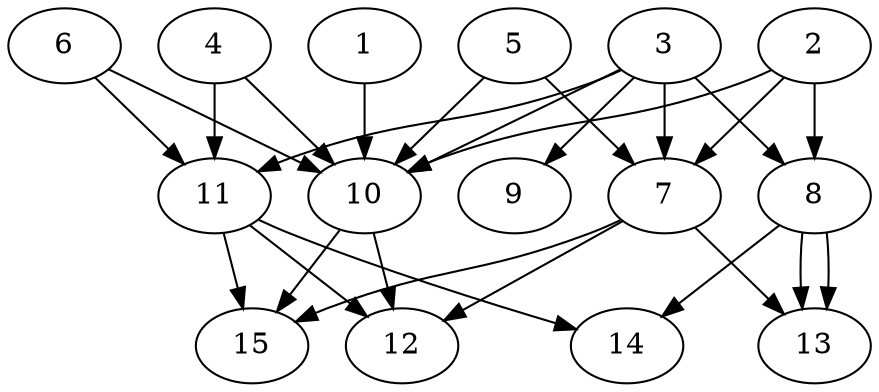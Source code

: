 // DAG automatically generated by daggen at Tue Aug  6 16:26:16 2019
// ./daggen --dot -n 15 --ccr 0.5 --fat 0.7 --regular 0.5 --density 0.9 --mindata 5242880 --maxdata 52428800 
digraph G {
  1 [size="98416640", alpha="0.01", expect_size="49208320"] 
  1 -> 10 [size ="49208320"]
  2 [size="88786944", alpha="0.09", expect_size="44393472"] 
  2 -> 7 [size ="44393472"]
  2 -> 8 [size ="44393472"]
  2 -> 10 [size ="44393472"]
  3 [size="93306880", alpha="0.08", expect_size="46653440"] 
  3 -> 7 [size ="46653440"]
  3 -> 8 [size ="46653440"]
  3 -> 9 [size ="46653440"]
  3 -> 10 [size ="46653440"]
  3 -> 11 [size ="46653440"]
  4 [size="72419328", alpha="0.04", expect_size="36209664"] 
  4 -> 10 [size ="36209664"]
  4 -> 11 [size ="36209664"]
  5 [size="37404672", alpha="0.07", expect_size="18702336"] 
  5 -> 7 [size ="18702336"]
  5 -> 10 [size ="18702336"]
  6 [size="39856128", alpha="0.02", expect_size="19928064"] 
  6 -> 10 [size ="19928064"]
  6 -> 11 [size ="19928064"]
  7 [size="65751040", alpha="0.20", expect_size="32875520"] 
  7 -> 12 [size ="32875520"]
  7 -> 13 [size ="32875520"]
  7 -> 15 [size ="32875520"]
  8 [size="34607104", alpha="0.01", expect_size="17303552"] 
  8 -> 13 [size ="17303552"]
  8 -> 13 [size ="17303552"]
  8 -> 14 [size ="17303552"]
  9 [size="90447872", alpha="0.14", expect_size="45223936"] 
  10 [size="29974528", alpha="0.03", expect_size="14987264"] 
  10 -> 12 [size ="14987264"]
  10 -> 15 [size ="14987264"]
  11 [size="81348608", alpha="0.09", expect_size="40674304"] 
  11 -> 12 [size ="40674304"]
  11 -> 14 [size ="40674304"]
  11 -> 15 [size ="40674304"]
  12 [size="85291008", alpha="0.01", expect_size="42645504"] 
  13 [size="34467840", alpha="0.04", expect_size="17233920"] 
  14 [size="72466432", alpha="0.02", expect_size="36233216"] 
  15 [size="90464256", alpha="0.09", expect_size="45232128"] 
}
